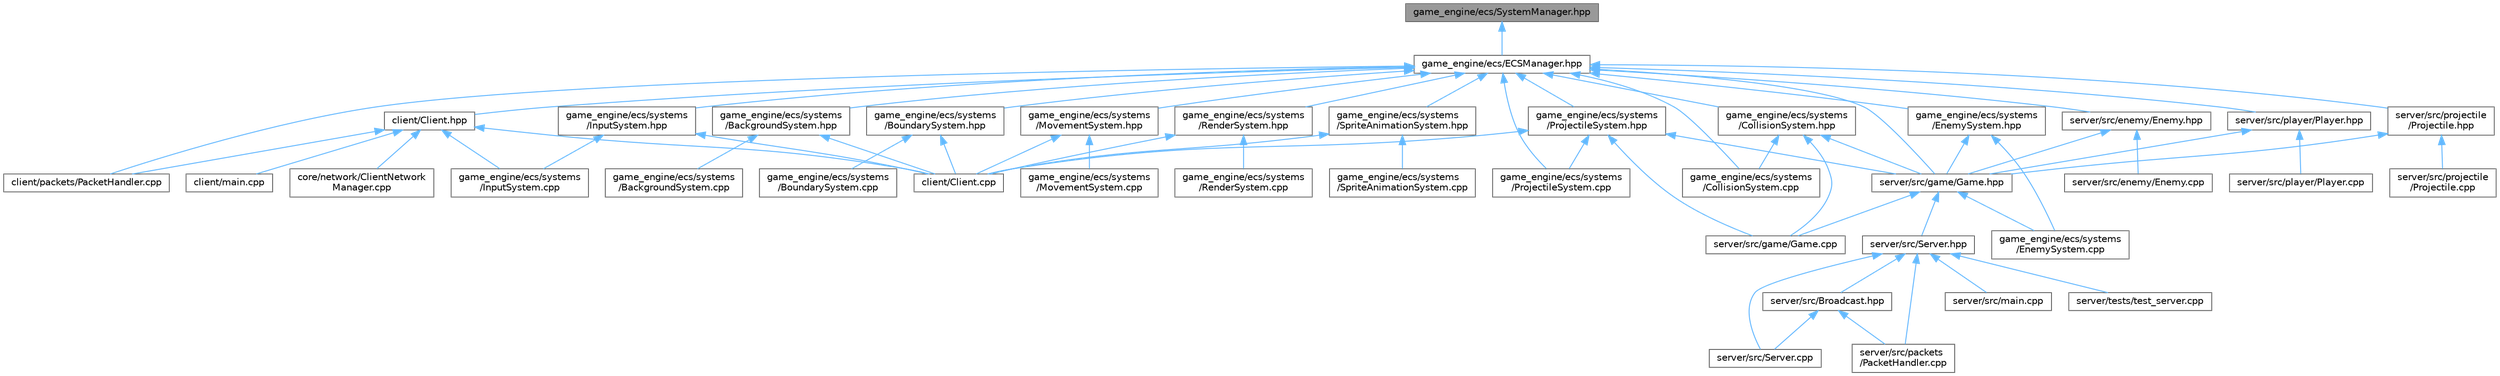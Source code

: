 digraph "game_engine/ecs/SystemManager.hpp"
{
 // LATEX_PDF_SIZE
  bgcolor="transparent";
  edge [fontname=Helvetica,fontsize=10,labelfontname=Helvetica,labelfontsize=10];
  node [fontname=Helvetica,fontsize=10,shape=box,height=0.2,width=0.4];
  Node1 [id="Node000001",label="game_engine/ecs/SystemManager.hpp",height=0.2,width=0.4,color="gray40", fillcolor="grey60", style="filled", fontcolor="black",tooltip=" "];
  Node1 -> Node2 [id="edge61_Node000001_Node000002",dir="back",color="steelblue1",style="solid",tooltip=" "];
  Node2 [id="Node000002",label="game_engine/ecs/ECSManager.hpp",height=0.2,width=0.4,color="grey40", fillcolor="white", style="filled",URL="$_e_c_s_manager_8hpp.html",tooltip=" "];
  Node2 -> Node3 [id="edge62_Node000002_Node000003",dir="back",color="steelblue1",style="solid",tooltip=" "];
  Node3 [id="Node000003",label="client/Client.hpp",height=0.2,width=0.4,color="grey40", fillcolor="white", style="filled",URL="$_client_8hpp.html",tooltip=" "];
  Node3 -> Node4 [id="edge63_Node000003_Node000004",dir="back",color="steelblue1",style="solid",tooltip=" "];
  Node4 [id="Node000004",label="client/Client.cpp",height=0.2,width=0.4,color="grey40", fillcolor="white", style="filled",URL="$_client_8cpp.html",tooltip=" "];
  Node3 -> Node5 [id="edge64_Node000003_Node000005",dir="back",color="steelblue1",style="solid",tooltip=" "];
  Node5 [id="Node000005",label="client/main.cpp",height=0.2,width=0.4,color="grey40", fillcolor="white", style="filled",URL="$client_2main_8cpp.html",tooltip=" "];
  Node3 -> Node6 [id="edge65_Node000003_Node000006",dir="back",color="steelblue1",style="solid",tooltip=" "];
  Node6 [id="Node000006",label="client/packets/PacketHandler.cpp",height=0.2,width=0.4,color="grey40", fillcolor="white", style="filled",URL="$client_2packets_2_packet_handler_8cpp.html",tooltip=" "];
  Node3 -> Node7 [id="edge66_Node000003_Node000007",dir="back",color="steelblue1",style="solid",tooltip=" "];
  Node7 [id="Node000007",label="core/network/ClientNetwork\lManager.cpp",height=0.2,width=0.4,color="grey40", fillcolor="white", style="filled",URL="$_client_network_manager_8cpp.html",tooltip=" "];
  Node3 -> Node8 [id="edge67_Node000003_Node000008",dir="back",color="steelblue1",style="solid",tooltip=" "];
  Node8 [id="Node000008",label="game_engine/ecs/systems\l/InputSystem.cpp",height=0.2,width=0.4,color="grey40", fillcolor="white", style="filled",URL="$_input_system_8cpp.html",tooltip=" "];
  Node2 -> Node6 [id="edge68_Node000002_Node000006",dir="back",color="steelblue1",style="solid",tooltip=" "];
  Node2 -> Node9 [id="edge69_Node000002_Node000009",dir="back",color="steelblue1",style="solid",tooltip=" "];
  Node9 [id="Node000009",label="game_engine/ecs/systems\l/BackgroundSystem.hpp",height=0.2,width=0.4,color="grey40", fillcolor="white", style="filled",URL="$_background_system_8hpp.html",tooltip=" "];
  Node9 -> Node4 [id="edge70_Node000009_Node000004",dir="back",color="steelblue1",style="solid",tooltip=" "];
  Node9 -> Node10 [id="edge71_Node000009_Node000010",dir="back",color="steelblue1",style="solid",tooltip=" "];
  Node10 [id="Node000010",label="game_engine/ecs/systems\l/BackgroundSystem.cpp",height=0.2,width=0.4,color="grey40", fillcolor="white", style="filled",URL="$_background_system_8cpp.html",tooltip=" "];
  Node2 -> Node11 [id="edge72_Node000002_Node000011",dir="back",color="steelblue1",style="solid",tooltip=" "];
  Node11 [id="Node000011",label="game_engine/ecs/systems\l/BoundarySystem.hpp",height=0.2,width=0.4,color="grey40", fillcolor="white", style="filled",URL="$_boundary_system_8hpp.html",tooltip=" "];
  Node11 -> Node4 [id="edge73_Node000011_Node000004",dir="back",color="steelblue1",style="solid",tooltip=" "];
  Node11 -> Node12 [id="edge74_Node000011_Node000012",dir="back",color="steelblue1",style="solid",tooltip=" "];
  Node12 [id="Node000012",label="game_engine/ecs/systems\l/BoundarySystem.cpp",height=0.2,width=0.4,color="grey40", fillcolor="white", style="filled",URL="$_boundary_system_8cpp.html",tooltip=" "];
  Node2 -> Node13 [id="edge75_Node000002_Node000013",dir="back",color="steelblue1",style="solid",tooltip=" "];
  Node13 [id="Node000013",label="game_engine/ecs/systems\l/CollisionSystem.cpp",height=0.2,width=0.4,color="grey40", fillcolor="white", style="filled",URL="$_collision_system_8cpp.html",tooltip=" "];
  Node2 -> Node14 [id="edge76_Node000002_Node000014",dir="back",color="steelblue1",style="solid",tooltip=" "];
  Node14 [id="Node000014",label="game_engine/ecs/systems\l/CollisionSystem.hpp",height=0.2,width=0.4,color="grey40", fillcolor="white", style="filled",URL="$_collision_system_8hpp.html",tooltip=" "];
  Node14 -> Node13 [id="edge77_Node000014_Node000013",dir="back",color="steelblue1",style="solid",tooltip=" "];
  Node14 -> Node15 [id="edge78_Node000014_Node000015",dir="back",color="steelblue1",style="solid",tooltip=" "];
  Node15 [id="Node000015",label="server/src/game/Game.cpp",height=0.2,width=0.4,color="grey40", fillcolor="white", style="filled",URL="$_game_8cpp.html",tooltip=" "];
  Node14 -> Node16 [id="edge79_Node000014_Node000016",dir="back",color="steelblue1",style="solid",tooltip=" "];
  Node16 [id="Node000016",label="server/src/game/Game.hpp",height=0.2,width=0.4,color="grey40", fillcolor="white", style="filled",URL="$_game_8hpp.html",tooltip=" "];
  Node16 -> Node17 [id="edge80_Node000016_Node000017",dir="back",color="steelblue1",style="solid",tooltip=" "];
  Node17 [id="Node000017",label="game_engine/ecs/systems\l/EnemySystem.cpp",height=0.2,width=0.4,color="grey40", fillcolor="white", style="filled",URL="$_enemy_system_8cpp.html",tooltip=" "];
  Node16 -> Node18 [id="edge81_Node000016_Node000018",dir="back",color="steelblue1",style="solid",tooltip=" "];
  Node18 [id="Node000018",label="server/src/Server.hpp",height=0.2,width=0.4,color="grey40", fillcolor="white", style="filled",URL="$_server_8hpp.html",tooltip=" "];
  Node18 -> Node19 [id="edge82_Node000018_Node000019",dir="back",color="steelblue1",style="solid",tooltip=" "];
  Node19 [id="Node000019",label="server/src/Broadcast.hpp",height=0.2,width=0.4,color="grey40", fillcolor="white", style="filled",URL="$_broadcast_8hpp.html",tooltip=" "];
  Node19 -> Node20 [id="edge83_Node000019_Node000020",dir="back",color="steelblue1",style="solid",tooltip=" "];
  Node20 [id="Node000020",label="server/src/Server.cpp",height=0.2,width=0.4,color="grey40", fillcolor="white", style="filled",URL="$_server_8cpp.html",tooltip=" "];
  Node19 -> Node21 [id="edge84_Node000019_Node000021",dir="back",color="steelblue1",style="solid",tooltip=" "];
  Node21 [id="Node000021",label="server/src/packets\l/PacketHandler.cpp",height=0.2,width=0.4,color="grey40", fillcolor="white", style="filled",URL="$server_2src_2packets_2_packet_handler_8cpp.html",tooltip=" "];
  Node18 -> Node20 [id="edge85_Node000018_Node000020",dir="back",color="steelblue1",style="solid",tooltip=" "];
  Node18 -> Node22 [id="edge86_Node000018_Node000022",dir="back",color="steelblue1",style="solid",tooltip=" "];
  Node22 [id="Node000022",label="server/src/main.cpp",height=0.2,width=0.4,color="grey40", fillcolor="white", style="filled",URL="$server_2src_2main_8cpp.html",tooltip=" "];
  Node18 -> Node21 [id="edge87_Node000018_Node000021",dir="back",color="steelblue1",style="solid",tooltip=" "];
  Node18 -> Node23 [id="edge88_Node000018_Node000023",dir="back",color="steelblue1",style="solid",tooltip=" "];
  Node23 [id="Node000023",label="server/tests/test_server.cpp",height=0.2,width=0.4,color="grey40", fillcolor="white", style="filled",URL="$test__server_8cpp.html",tooltip=" "];
  Node16 -> Node15 [id="edge89_Node000016_Node000015",dir="back",color="steelblue1",style="solid",tooltip=" "];
  Node2 -> Node24 [id="edge90_Node000002_Node000024",dir="back",color="steelblue1",style="solid",tooltip=" "];
  Node24 [id="Node000024",label="game_engine/ecs/systems\l/EnemySystem.hpp",height=0.2,width=0.4,color="grey40", fillcolor="white", style="filled",URL="$_enemy_system_8hpp.html",tooltip=" "];
  Node24 -> Node17 [id="edge91_Node000024_Node000017",dir="back",color="steelblue1",style="solid",tooltip=" "];
  Node24 -> Node16 [id="edge92_Node000024_Node000016",dir="back",color="steelblue1",style="solid",tooltip=" "];
  Node2 -> Node25 [id="edge93_Node000002_Node000025",dir="back",color="steelblue1",style="solid",tooltip=" "];
  Node25 [id="Node000025",label="game_engine/ecs/systems\l/InputSystem.hpp",height=0.2,width=0.4,color="grey40", fillcolor="white", style="filled",URL="$_input_system_8hpp.html",tooltip=" "];
  Node25 -> Node4 [id="edge94_Node000025_Node000004",dir="back",color="steelblue1",style="solid",tooltip=" "];
  Node25 -> Node8 [id="edge95_Node000025_Node000008",dir="back",color="steelblue1",style="solid",tooltip=" "];
  Node2 -> Node26 [id="edge96_Node000002_Node000026",dir="back",color="steelblue1",style="solid",tooltip=" "];
  Node26 [id="Node000026",label="game_engine/ecs/systems\l/MovementSystem.hpp",height=0.2,width=0.4,color="grey40", fillcolor="white", style="filled",URL="$_movement_system_8hpp.html",tooltip=" "];
  Node26 -> Node4 [id="edge97_Node000026_Node000004",dir="back",color="steelblue1",style="solid",tooltip=" "];
  Node26 -> Node27 [id="edge98_Node000026_Node000027",dir="back",color="steelblue1",style="solid",tooltip=" "];
  Node27 [id="Node000027",label="game_engine/ecs/systems\l/MovementSystem.cpp",height=0.2,width=0.4,color="grey40", fillcolor="white", style="filled",URL="$_movement_system_8cpp.html",tooltip=" "];
  Node2 -> Node28 [id="edge99_Node000002_Node000028",dir="back",color="steelblue1",style="solid",tooltip=" "];
  Node28 [id="Node000028",label="game_engine/ecs/systems\l/ProjectileSystem.cpp",height=0.2,width=0.4,color="grey40", fillcolor="white", style="filled",URL="$_projectile_system_8cpp.html",tooltip=" "];
  Node2 -> Node29 [id="edge100_Node000002_Node000029",dir="back",color="steelblue1",style="solid",tooltip=" "];
  Node29 [id="Node000029",label="game_engine/ecs/systems\l/ProjectileSystem.hpp",height=0.2,width=0.4,color="grey40", fillcolor="white", style="filled",URL="$_projectile_system_8hpp.html",tooltip=" "];
  Node29 -> Node4 [id="edge101_Node000029_Node000004",dir="back",color="steelblue1",style="solid",tooltip=" "];
  Node29 -> Node28 [id="edge102_Node000029_Node000028",dir="back",color="steelblue1",style="solid",tooltip=" "];
  Node29 -> Node15 [id="edge103_Node000029_Node000015",dir="back",color="steelblue1",style="solid",tooltip=" "];
  Node29 -> Node16 [id="edge104_Node000029_Node000016",dir="back",color="steelblue1",style="solid",tooltip=" "];
  Node2 -> Node30 [id="edge105_Node000002_Node000030",dir="back",color="steelblue1",style="solid",tooltip=" "];
  Node30 [id="Node000030",label="game_engine/ecs/systems\l/RenderSystem.hpp",height=0.2,width=0.4,color="grey40", fillcolor="white", style="filled",URL="$_render_system_8hpp.html",tooltip=" "];
  Node30 -> Node4 [id="edge106_Node000030_Node000004",dir="back",color="steelblue1",style="solid",tooltip=" "];
  Node30 -> Node31 [id="edge107_Node000030_Node000031",dir="back",color="steelblue1",style="solid",tooltip=" "];
  Node31 [id="Node000031",label="game_engine/ecs/systems\l/RenderSystem.cpp",height=0.2,width=0.4,color="grey40", fillcolor="white", style="filled",URL="$_render_system_8cpp.html",tooltip=" "];
  Node2 -> Node32 [id="edge108_Node000002_Node000032",dir="back",color="steelblue1",style="solid",tooltip=" "];
  Node32 [id="Node000032",label="game_engine/ecs/systems\l/SpriteAnimationSystem.hpp",height=0.2,width=0.4,color="grey40", fillcolor="white", style="filled",URL="$_sprite_animation_system_8hpp.html",tooltip=" "];
  Node32 -> Node4 [id="edge109_Node000032_Node000004",dir="back",color="steelblue1",style="solid",tooltip=" "];
  Node32 -> Node33 [id="edge110_Node000032_Node000033",dir="back",color="steelblue1",style="solid",tooltip=" "];
  Node33 [id="Node000033",label="game_engine/ecs/systems\l/SpriteAnimationSystem.cpp",height=0.2,width=0.4,color="grey40", fillcolor="white", style="filled",URL="$_sprite_animation_system_8cpp.html",tooltip=" "];
  Node2 -> Node34 [id="edge111_Node000002_Node000034",dir="back",color="steelblue1",style="solid",tooltip=" "];
  Node34 [id="Node000034",label="server/src/enemy/Enemy.hpp",height=0.2,width=0.4,color="grey40", fillcolor="white", style="filled",URL="$_enemy_8hpp.html",tooltip=" "];
  Node34 -> Node35 [id="edge112_Node000034_Node000035",dir="back",color="steelblue1",style="solid",tooltip=" "];
  Node35 [id="Node000035",label="server/src/enemy/Enemy.cpp",height=0.2,width=0.4,color="grey40", fillcolor="white", style="filled",URL="$_enemy_8cpp.html",tooltip=" "];
  Node34 -> Node16 [id="edge113_Node000034_Node000016",dir="back",color="steelblue1",style="solid",tooltip=" "];
  Node2 -> Node16 [id="edge114_Node000002_Node000016",dir="back",color="steelblue1",style="solid",tooltip=" "];
  Node2 -> Node36 [id="edge115_Node000002_Node000036",dir="back",color="steelblue1",style="solid",tooltip=" "];
  Node36 [id="Node000036",label="server/src/player/Player.hpp",height=0.2,width=0.4,color="grey40", fillcolor="white", style="filled",URL="$_player_8hpp.html",tooltip=" "];
  Node36 -> Node16 [id="edge116_Node000036_Node000016",dir="back",color="steelblue1",style="solid",tooltip=" "];
  Node36 -> Node37 [id="edge117_Node000036_Node000037",dir="back",color="steelblue1",style="solid",tooltip=" "];
  Node37 [id="Node000037",label="server/src/player/Player.cpp",height=0.2,width=0.4,color="grey40", fillcolor="white", style="filled",URL="$_player_8cpp.html",tooltip=" "];
  Node2 -> Node38 [id="edge118_Node000002_Node000038",dir="back",color="steelblue1",style="solid",tooltip=" "];
  Node38 [id="Node000038",label="server/src/projectile\l/Projectile.hpp",height=0.2,width=0.4,color="grey40", fillcolor="white", style="filled",URL="$_projectile_8hpp.html",tooltip=" "];
  Node38 -> Node16 [id="edge119_Node000038_Node000016",dir="back",color="steelblue1",style="solid",tooltip=" "];
  Node38 -> Node39 [id="edge120_Node000038_Node000039",dir="back",color="steelblue1",style="solid",tooltip=" "];
  Node39 [id="Node000039",label="server/src/projectile\l/Projectile.cpp",height=0.2,width=0.4,color="grey40", fillcolor="white", style="filled",URL="$_projectile_8cpp.html",tooltip=" "];
}
